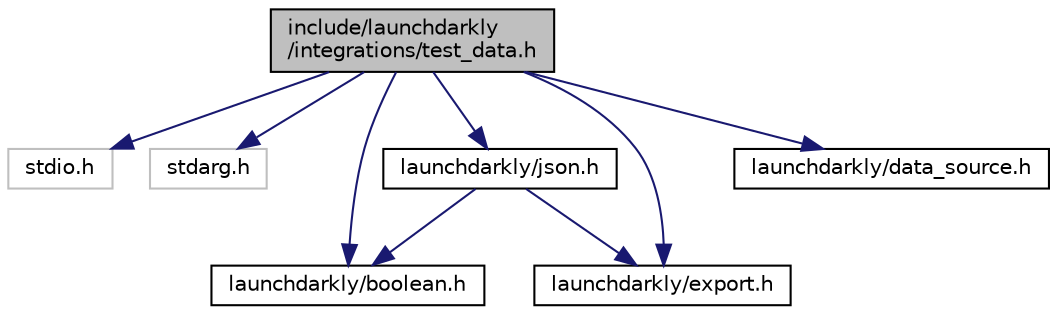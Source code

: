 digraph "include/launchdarkly/integrations/test_data.h"
{
 // LATEX_PDF_SIZE
  edge [fontname="Helvetica",fontsize="10",labelfontname="Helvetica",labelfontsize="10"];
  node [fontname="Helvetica",fontsize="10",shape=record];
  Node1 [label="include/launchdarkly\l/integrations/test_data.h",height=0.2,width=0.4,color="black", fillcolor="grey75", style="filled", fontcolor="black",tooltip="Public API for LDTestData."];
  Node1 -> Node2 [color="midnightblue",fontsize="10",style="solid",fontname="Helvetica"];
  Node2 [label="stdio.h",height=0.2,width=0.4,color="grey75", fillcolor="white", style="filled",tooltip=" "];
  Node1 -> Node3 [color="midnightblue",fontsize="10",style="solid",fontname="Helvetica"];
  Node3 [label="stdarg.h",height=0.2,width=0.4,color="grey75", fillcolor="white", style="filled",tooltip=" "];
  Node1 -> Node4 [color="midnightblue",fontsize="10",style="solid",fontname="Helvetica"];
  Node4 [label="launchdarkly/boolean.h",height=0.2,width=0.4,color="black", fillcolor="white", style="filled",URL="$boolean_8h.html",tooltip="A custom c89 boolean type."];
  Node1 -> Node5 [color="midnightblue",fontsize="10",style="solid",fontname="Helvetica"];
  Node5 [label="launchdarkly/export.h",height=0.2,width=0.4,color="black", fillcolor="white", style="filled",URL="$export_8h.html",tooltip="Public. Configuration of exported symbols."];
  Node1 -> Node6 [color="midnightblue",fontsize="10",style="solid",fontname="Helvetica"];
  Node6 [label="launchdarkly/json.h",height=0.2,width=0.4,color="black", fillcolor="white", style="filled",URL="$json_8h.html",tooltip="Public API Interface for JSON usage."];
  Node6 -> Node4 [color="midnightblue",fontsize="10",style="solid",fontname="Helvetica"];
  Node6 -> Node5 [color="midnightblue",fontsize="10",style="solid",fontname="Helvetica"];
  Node1 -> Node7 [color="midnightblue",fontsize="10",style="solid",fontname="Helvetica"];
  Node7 [label="launchdarkly/data_source.h",height=0.2,width=0.4,color="black", fillcolor="white", style="filled",URL="$data__source_8h.html",tooltip="Public API for data source implementation."];
}
